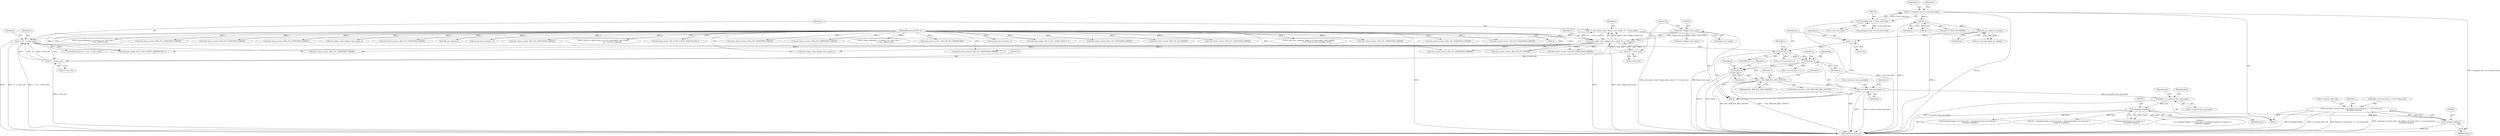 digraph "0_openssl_86f8fb0e344d62454f8daf3e15236b2b59210756_0@API" {
"1000419" [label="(Call,memcpy(s->session->key_arg, &(p[s->s2->tmp.clear + s->s2->tmp.enc]),\n           (unsigned int)keya))"];
"1000443" [label="(Call,(unsigned int)keya)"];
"1000349" [label="(Call,(unsigned long)keya)"];
"1000318" [label="(Call,keya = s->session->key_arg_length)"];
"1000279" [label="(Call,s->session->key_arg_length = i)"];
"1000266" [label="(Call,i > SSL_MAX_KEY_ARG_LENGTH)"];
"1000262" [label="(Call,n2s(p, i))"];
"1000250" [label="(Call,n2s(p, i))"];
"1000238" [label="(Call,n2s(p, i))"];
"1000235" [label="(Call,p += 3)"];
"1000212" [label="(Call,ssl2_get_cipher_by_char(p))"];
"1000185" [label="(Call,p++)"];
"1000131" [label="(Call,p = (unsigned char *)s->init_buf->data)"];
"1000133" [label="(Call,(unsigned char *)s->init_buf->data)"];
"1000165" [label="(Call,i < (10 - s->init_num))"];
"1000147" [label="(Call,i = ssl2_read(s, (char *)&(p[s->init_num]), 10 - s->init_num))"];
"1000149" [label="(Call,ssl2_read(s, (char *)&(p[s->init_num]), 10 - s->init_num))"];
"1000119" [label="(MethodParameterIn,SSL *s)"];
"1000151" [label="(Call,(char *)&(p[s->init_num]))"];
"1000159" [label="(Call,10 - s->init_num)"];
"1000167" [label="(Call,10 - s->init_num)"];
"1000326" [label="(Identifier,len)"];
"1000445" [label="(Identifier,keya)"];
"1000349" [label="(Call,(unsigned long)keya)"];
"1000151" [label="(Call,(char *)&(p[s->init_num]))"];
"1000186" [label="(Identifier,p)"];
"1000257" [label="(Identifier,s)"];
"1000212" [label="(Call,ssl2_get_cipher_by_char(p))"];
"1000270" [label="(Call,ssl2_return_error(s, SSL2_PE_UNDEFINED_ERROR))"];
"1000213" [label="(Identifier,p)"];
"1000210" [label="(Call,cp = ssl2_get_cipher_by_char(p))"];
"1000219" [label="(Call,ssl2_return_error(s, SSL2_PE_NO_CIPHER))"];
"1000271" [label="(Identifier,s)"];
"1000146" [label="(Block,)"];
"1000402" [label="(Call,s->msg_callback(0, s->version, 0, p, (size_t)len, s,\n                        s->msg_callback_arg))"];
"1000240" [label="(Identifier,i)"];
"1000950" [label="(Call,ssl2_return_error(s, SSL2_PE_UNDEFINED_ERROR))"];
"1000265" [label="(ControlStructure,if (i > SSL_MAX_KEY_ARG_LENGTH))"];
"1000867" [label="(Call,ssl2_return_error(s, SSL2_PE_UNDEFINED_ERROR))"];
"1000241" [label="(Call,s->s2->tmp.clear = i)"];
"1000976" [label="(Call,ssl2_return_error(s, SSL2_PE_UNDEFINED_ERROR))"];
"1000179" [label="(Identifier,s)"];
"1000132" [label="(Identifier,p)"];
"1000887" [label="(Call,ssl2_read(s, (char *)&(p[s->init_num]), n))"];
"1000379" [label="(Call,(char *)&(p[s->init_num]))"];
"1000236" [label="(Identifier,p)"];
"1000325" [label="(Call,len =\n        10 + (unsigned long)s->s2->tmp.clear + (unsigned long)s->s2->tmp.enc +\n        (unsigned long)keya)"];
"1000319" [label="(Identifier,keya)"];
"1000738" [label="(Call,ssl2_return_error(s, SSL2_PE_UNDEFINED_ERROR))"];
"1000252" [label="(Identifier,i)"];
"1000143" [label="(Identifier,s)"];
"1000167" [label="(Call,10 - s->init_num)"];
"1000443" [label="(Call,(unsigned int)keya)"];
"1000251" [label="(Identifier,p)"];
"1000120" [label="(Block,)"];
"1000161" [label="(Call,s->init_num)"];
"1000164" [label="(ControlStructure,if (i < (10 - s->init_num)))"];
"1000119" [label="(MethodParameterIn,SSL *s)"];
"1001090" [label="(Call,SSL_get_ciphers(s))"];
"1000309" [label="(Call,ssl2_return_error(s, SSL2_PE_UNDEFINED_ERROR))"];
"1000160" [label="(Literal,10)"];
"1000169" [label="(Call,s->init_num)"];
"1000264" [label="(Identifier,i)"];
"1001049" [label="(Call,ssl_get_new_session(s, 1))"];
"1000452" [label="(Identifier,s)"];
"1000245" [label="(Identifier,s)"];
"1000168" [label="(Literal,10)"];
"1000149" [label="(Call,ssl2_read(s, (char *)&(p[s->init_num]), 10 - s->init_num))"];
"1000263" [label="(Identifier,p)"];
"1000288" [label="(Identifier,s)"];
"1000351" [label="(Identifier,keya)"];
"1000425" [label="(Call,&(p[s->s2->tmp.clear + s->s2->tmp.enc]))"];
"1000318" [label="(Call,keya = s->session->key_arg_length)"];
"1000285" [label="(Identifier,i)"];
"1000279" [label="(Call,s->session->key_arg_length = i)"];
"1000250" [label="(Call,n2s(p, i))"];
"1000540" [label="(Call,ssl2_return_error(s, SSL2_PE_UNDEFINED_ERROR))"];
"1001067" [label="(Call,ssl_bytes_to_cipher_list(s, p, s->s2->tmp.cipher_spec_length,\n                                      &s->session->ciphers))"];
"1000190" [label="(Call,p[-1] != SSL2_MT_ERROR)"];
"1000148" [label="(Identifier,i)"];
"1000147" [label="(Call,i = ssl2_read(s, (char *)&(p[s->init_num]), 10 - s->init_num))"];
"1000320" [label="(Call,s->session->key_arg_length)"];
"1000393" [label="(Call,ssl2_part_read(s, SSL_F_GET_CLIENT_MASTER_KEY, i))"];
"1000153" [label="(Call,&(p[s->init_num]))"];
"1000133" [label="(Call,(unsigned char *)s->init_buf->data)"];
"1000131" [label="(Call,p = (unsigned char *)s->init_buf->data)"];
"1001229" [label="(MethodReturn,static int)"];
"1000282" [label="(Identifier,s)"];
"1000329" [label="(Call,(unsigned long)s->s2->tmp.clear + (unsigned long)s->s2->tmp.enc +\n        (unsigned long)keya)"];
"1000253" [label="(Call,s->s2->tmp.enc = i)"];
"1000268" [label="(Identifier,SSL_MAX_KEY_ARG_LENGTH)"];
"1000280" [label="(Call,s->session->key_arg_length)"];
"1000174" [label="(Identifier,s)"];
"1000420" [label="(Call,s->session->key_arg)"];
"1000150" [label="(Identifier,s)"];
"1000262" [label="(Call,n2s(p, i))"];
"1001198" [label="(Call,ssl2_return_error(s, SSL2_PE_UNDEFINED_ERROR))"];
"1001053" [label="(Call,ssl2_return_error(s, SSL2_PE_UNDEFINED_ERROR))"];
"1000912" [label="(Call,s->msg_callback(0, s->version, 0, p, (size_t)len, s,\n                        s->msg_callback_arg))"];
"1001038" [label="(Call,ssl2_return_error(s, SSL2_PE_NO_CERTIFICATE))"];
"1000327" [label="(Call,10 + (unsigned long)s->s2->tmp.clear + (unsigned long)s->s2->tmp.enc +\n        (unsigned long)keya)"];
"1000197" [label="(Call,ssl2_return_error(s, SSL2_PE_UNDEFINED_ERROR))"];
"1000166" [label="(Identifier,i)"];
"1000972" [label="(Call,ssl_get_new_session(s, 1))"];
"1000903" [label="(Call,ssl2_part_read(s, SSL_F_GET_CLIENT_HELLO, i))"];
"1000267" [label="(Identifier,i)"];
"1000576" [label="(Call,ssl2_return_error(s,SSL2_PE_UNDEFINED_ERROR))"];
"1000499" [label="(Call,ssl2_return_error(s, SSL2_PE_NO_CIPHER))"];
"1000165" [label="(Call,i < (10 - s->init_num))"];
"1000184" [label="(Call,*(p++))"];
"1000135" [label="(Call,s->init_buf->data)"];
"1000419" [label="(Call,memcpy(s->session->key_arg, &(p[s->s2->tmp.clear + s->s2->tmp.enc]),\n           (unsigned int)keya))"];
"1001023" [label="(Call,ssl2_return_error(s, SSL2_PE_UNDEFINED_ERROR))"];
"1000237" [label="(Literal,3)"];
"1000266" [label="(Call,i > SSL_MAX_KEY_ARG_LENGTH)"];
"1000159" [label="(Call,10 - s->init_num)"];
"1000293" [label="(Call,(unsigned char *)s->init_buf->data)"];
"1000377" [label="(Call,ssl2_read(s, (char *)&(p[s->init_num]), n))"];
"1000986" [label="(Call,ssl_get_prev_session(s, &(p[s->s2->tmp.cipher_spec_length]),\n                                 s->s2->tmp.session_id_length, NULL))"];
"1000235" [label="(Call,p += 3)"];
"1000808" [label="(Call,ssl2_return_error(s, SSL2_PE_UNDEFINED_ERROR))"];
"1000238" [label="(Call,n2s(p, i))"];
"1000357" [label="(Call,ssl2_return_error(s, SSL2_PE_UNDEFINED_ERROR))"];
"1000173" [label="(Call,ssl2_part_read(s, SSL_F_GET_CLIENT_MASTER_KEY, i))"];
"1000339" [label="(Call,(unsigned long)s->s2->tmp.enc +\n        (unsigned long)keya)"];
"1000459" [label="(Call,ssl2_return_error(s, SSL2_PE_UNDEFINED_ERROR))"];
"1000185" [label="(Call,p++)"];
"1000239" [label="(Identifier,p)"];
"1000720" [label="(Call,ssl2_return_error(s, SSL2_PE_UNDEFINED_ERROR))"];
"1000419" -> "1000120"  [label="AST: "];
"1000419" -> "1000443"  [label="CFG: "];
"1000420" -> "1000419"  [label="AST: "];
"1000425" -> "1000419"  [label="AST: "];
"1000443" -> "1000419"  [label="AST: "];
"1000452" -> "1000419"  [label="CFG: "];
"1000419" -> "1001229"  [label="DDG: (unsigned int)keya"];
"1000419" -> "1001229"  [label="DDG: s->session->key_arg"];
"1000419" -> "1001229"  [label="DDG: &(p[s->s2->tmp.clear + s->s2->tmp.enc])"];
"1000419" -> "1001229"  [label="DDG: memcpy(s->session->key_arg, &(p[s->s2->tmp.clear + s->s2->tmp.enc]),\n           (unsigned int)keya)"];
"1000443" -> "1000419"  [label="DDG: keya"];
"1000443" -> "1000445"  [label="CFG: "];
"1000444" -> "1000443"  [label="AST: "];
"1000445" -> "1000443"  [label="AST: "];
"1000443" -> "1001229"  [label="DDG: keya"];
"1000349" -> "1000443"  [label="DDG: keya"];
"1000349" -> "1000339"  [label="AST: "];
"1000349" -> "1000351"  [label="CFG: "];
"1000350" -> "1000349"  [label="AST: "];
"1000351" -> "1000349"  [label="AST: "];
"1000339" -> "1000349"  [label="CFG: "];
"1000349" -> "1001229"  [label="DDG: keya"];
"1000349" -> "1000325"  [label="DDG: keya"];
"1000349" -> "1000327"  [label="DDG: keya"];
"1000349" -> "1000329"  [label="DDG: keya"];
"1000349" -> "1000339"  [label="DDG: keya"];
"1000318" -> "1000349"  [label="DDG: keya"];
"1000318" -> "1000120"  [label="AST: "];
"1000318" -> "1000320"  [label="CFG: "];
"1000319" -> "1000318"  [label="AST: "];
"1000320" -> "1000318"  [label="AST: "];
"1000326" -> "1000318"  [label="CFG: "];
"1000318" -> "1001229"  [label="DDG: s->session->key_arg_length"];
"1000279" -> "1000318"  [label="DDG: s->session->key_arg_length"];
"1000279" -> "1000146"  [label="AST: "];
"1000279" -> "1000285"  [label="CFG: "];
"1000280" -> "1000279"  [label="AST: "];
"1000285" -> "1000279"  [label="AST: "];
"1000288" -> "1000279"  [label="CFG: "];
"1000279" -> "1001229"  [label="DDG: i"];
"1000279" -> "1001229"  [label="DDG: s->session->key_arg_length"];
"1000266" -> "1000279"  [label="DDG: i"];
"1000266" -> "1000265"  [label="AST: "];
"1000266" -> "1000268"  [label="CFG: "];
"1000267" -> "1000266"  [label="AST: "];
"1000268" -> "1000266"  [label="AST: "];
"1000271" -> "1000266"  [label="CFG: "];
"1000282" -> "1000266"  [label="CFG: "];
"1000266" -> "1001229"  [label="DDG: i"];
"1000266" -> "1001229"  [label="DDG: SSL_MAX_KEY_ARG_LENGTH"];
"1000266" -> "1001229"  [label="DDG: i > SSL_MAX_KEY_ARG_LENGTH"];
"1000262" -> "1000266"  [label="DDG: i"];
"1000262" -> "1000146"  [label="AST: "];
"1000262" -> "1000264"  [label="CFG: "];
"1000263" -> "1000262"  [label="AST: "];
"1000264" -> "1000262"  [label="AST: "];
"1000267" -> "1000262"  [label="CFG: "];
"1000262" -> "1001229"  [label="DDG: p"];
"1000262" -> "1001229"  [label="DDG: n2s(p, i)"];
"1000250" -> "1000262"  [label="DDG: p"];
"1000250" -> "1000262"  [label="DDG: i"];
"1000250" -> "1000146"  [label="AST: "];
"1000250" -> "1000252"  [label="CFG: "];
"1000251" -> "1000250"  [label="AST: "];
"1000252" -> "1000250"  [label="AST: "];
"1000257" -> "1000250"  [label="CFG: "];
"1000238" -> "1000250"  [label="DDG: p"];
"1000238" -> "1000250"  [label="DDG: i"];
"1000250" -> "1000253"  [label="DDG: i"];
"1000238" -> "1000146"  [label="AST: "];
"1000238" -> "1000240"  [label="CFG: "];
"1000239" -> "1000238"  [label="AST: "];
"1000240" -> "1000238"  [label="AST: "];
"1000245" -> "1000238"  [label="CFG: "];
"1000235" -> "1000238"  [label="DDG: p"];
"1000165" -> "1000238"  [label="DDG: i"];
"1000238" -> "1000241"  [label="DDG: i"];
"1000235" -> "1000146"  [label="AST: "];
"1000235" -> "1000237"  [label="CFG: "];
"1000236" -> "1000235"  [label="AST: "];
"1000237" -> "1000235"  [label="AST: "];
"1000239" -> "1000235"  [label="CFG: "];
"1000212" -> "1000235"  [label="DDG: p"];
"1000212" -> "1000210"  [label="AST: "];
"1000212" -> "1000213"  [label="CFG: "];
"1000213" -> "1000212"  [label="AST: "];
"1000210" -> "1000212"  [label="CFG: "];
"1000212" -> "1001229"  [label="DDG: p"];
"1000212" -> "1000210"  [label="DDG: p"];
"1000185" -> "1000212"  [label="DDG: p"];
"1000185" -> "1000184"  [label="AST: "];
"1000185" -> "1000186"  [label="CFG: "];
"1000186" -> "1000185"  [label="AST: "];
"1000184" -> "1000185"  [label="CFG: "];
"1000185" -> "1001229"  [label="DDG: p"];
"1000131" -> "1000185"  [label="DDG: p"];
"1000185" -> "1000190"  [label="DDG: p"];
"1000131" -> "1000120"  [label="AST: "];
"1000131" -> "1000133"  [label="CFG: "];
"1000132" -> "1000131"  [label="AST: "];
"1000133" -> "1000131"  [label="AST: "];
"1000143" -> "1000131"  [label="CFG: "];
"1000131" -> "1001229"  [label="DDG: p"];
"1000131" -> "1001229"  [label="DDG: (unsigned char *)s->init_buf->data"];
"1000133" -> "1000131"  [label="DDG: s->init_buf->data"];
"1000133" -> "1000135"  [label="CFG: "];
"1000134" -> "1000133"  [label="AST: "];
"1000135" -> "1000133"  [label="AST: "];
"1000133" -> "1001229"  [label="DDG: s->init_buf->data"];
"1000133" -> "1000293"  [label="DDG: s->init_buf->data"];
"1000165" -> "1000164"  [label="AST: "];
"1000165" -> "1000167"  [label="CFG: "];
"1000166" -> "1000165"  [label="AST: "];
"1000167" -> "1000165"  [label="AST: "];
"1000174" -> "1000165"  [label="CFG: "];
"1000179" -> "1000165"  [label="CFG: "];
"1000165" -> "1001229"  [label="DDG: i"];
"1000165" -> "1001229"  [label="DDG: 10 - s->init_num"];
"1000165" -> "1001229"  [label="DDG: i < (10 - s->init_num)"];
"1000147" -> "1000165"  [label="DDG: i"];
"1000167" -> "1000165"  [label="DDG: 10"];
"1000167" -> "1000165"  [label="DDG: s->init_num"];
"1000165" -> "1000173"  [label="DDG: i"];
"1000147" -> "1000146"  [label="AST: "];
"1000147" -> "1000149"  [label="CFG: "];
"1000148" -> "1000147"  [label="AST: "];
"1000149" -> "1000147"  [label="AST: "];
"1000166" -> "1000147"  [label="CFG: "];
"1000147" -> "1001229"  [label="DDG: ssl2_read(s, (char *)&(p[s->init_num]), 10 - s->init_num)"];
"1000149" -> "1000147"  [label="DDG: s"];
"1000149" -> "1000147"  [label="DDG: (char *)&(p[s->init_num])"];
"1000149" -> "1000147"  [label="DDG: 10 - s->init_num"];
"1000149" -> "1000159"  [label="CFG: "];
"1000150" -> "1000149"  [label="AST: "];
"1000151" -> "1000149"  [label="AST: "];
"1000159" -> "1000149"  [label="AST: "];
"1000149" -> "1001229"  [label="DDG: (char *)&(p[s->init_num])"];
"1000149" -> "1001229"  [label="DDG: s"];
"1000119" -> "1000149"  [label="DDG: s"];
"1000151" -> "1000149"  [label="DDG: &(p[s->init_num])"];
"1000159" -> "1000149"  [label="DDG: 10"];
"1000159" -> "1000149"  [label="DDG: s->init_num"];
"1000149" -> "1000173"  [label="DDG: s"];
"1000149" -> "1000197"  [label="DDG: s"];
"1000149" -> "1000219"  [label="DDG: s"];
"1000149" -> "1000270"  [label="DDG: s"];
"1000149" -> "1000309"  [label="DDG: s"];
"1000149" -> "1000357"  [label="DDG: s"];
"1000149" -> "1000377"  [label="DDG: s"];
"1000119" -> "1000118"  [label="AST: "];
"1000119" -> "1001229"  [label="DDG: s"];
"1000119" -> "1000173"  [label="DDG: s"];
"1000119" -> "1000197"  [label="DDG: s"];
"1000119" -> "1000219"  [label="DDG: s"];
"1000119" -> "1000270"  [label="DDG: s"];
"1000119" -> "1000309"  [label="DDG: s"];
"1000119" -> "1000357"  [label="DDG: s"];
"1000119" -> "1000377"  [label="DDG: s"];
"1000119" -> "1000393"  [label="DDG: s"];
"1000119" -> "1000402"  [label="DDG: s"];
"1000119" -> "1000459"  [label="DDG: s"];
"1000119" -> "1000499"  [label="DDG: s"];
"1000119" -> "1000540"  [label="DDG: s"];
"1000119" -> "1000576"  [label="DDG: s"];
"1000119" -> "1000720"  [label="DDG: s"];
"1000119" -> "1000738"  [label="DDG: s"];
"1000119" -> "1000808"  [label="DDG: s"];
"1000119" -> "1000867"  [label="DDG: s"];
"1000119" -> "1000887"  [label="DDG: s"];
"1000119" -> "1000903"  [label="DDG: s"];
"1000119" -> "1000912"  [label="DDG: s"];
"1000119" -> "1000950"  [label="DDG: s"];
"1000119" -> "1000972"  [label="DDG: s"];
"1000119" -> "1000976"  [label="DDG: s"];
"1000119" -> "1000986"  [label="DDG: s"];
"1000119" -> "1001023"  [label="DDG: s"];
"1000119" -> "1001038"  [label="DDG: s"];
"1000119" -> "1001049"  [label="DDG: s"];
"1000119" -> "1001053"  [label="DDG: s"];
"1000119" -> "1001067"  [label="DDG: s"];
"1000119" -> "1001090"  [label="DDG: s"];
"1000119" -> "1001198"  [label="DDG: s"];
"1000151" -> "1000153"  [label="CFG: "];
"1000152" -> "1000151"  [label="AST: "];
"1000153" -> "1000151"  [label="AST: "];
"1000160" -> "1000151"  [label="CFG: "];
"1000151" -> "1001229"  [label="DDG: &(p[s->init_num])"];
"1000151" -> "1000379"  [label="DDG: &(p[s->init_num])"];
"1000159" -> "1000161"  [label="CFG: "];
"1000160" -> "1000159"  [label="AST: "];
"1000161" -> "1000159"  [label="AST: "];
"1000159" -> "1000167"  [label="DDG: s->init_num"];
"1000167" -> "1000169"  [label="CFG: "];
"1000168" -> "1000167"  [label="AST: "];
"1000169" -> "1000167"  [label="AST: "];
"1000167" -> "1001229"  [label="DDG: s->init_num"];
}
